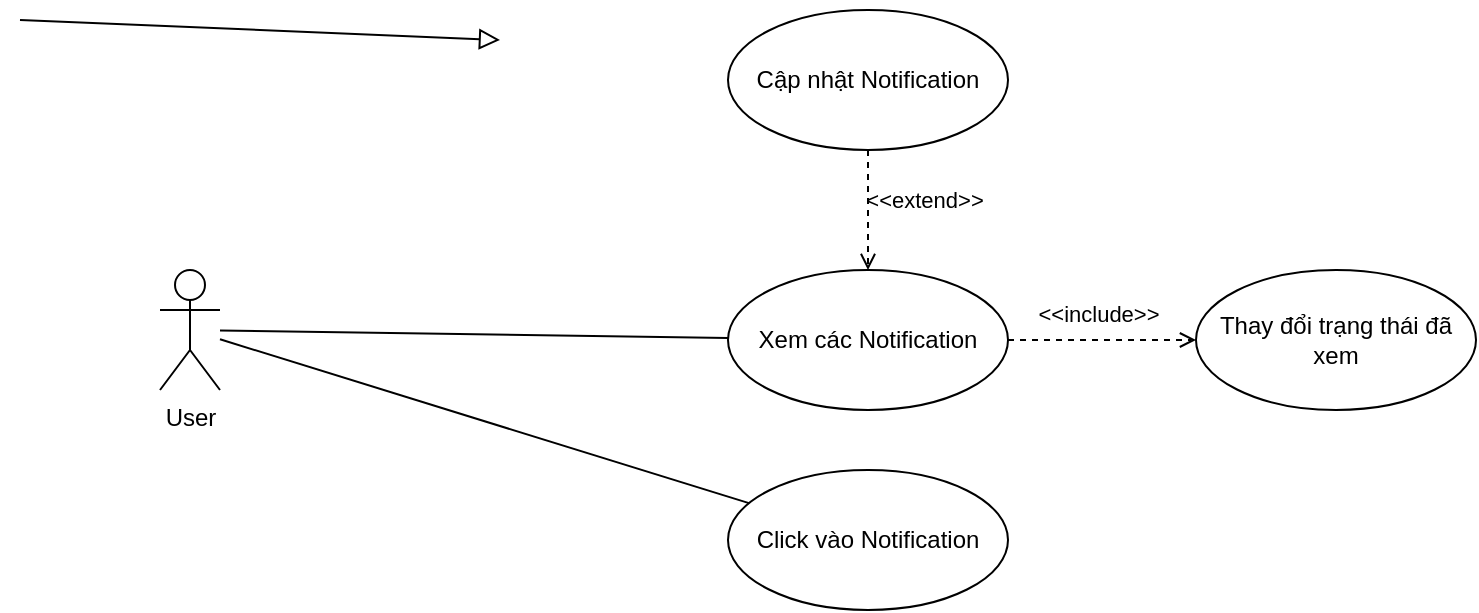 <mxfile version="24.0.6" type="device">
  <diagram name="Trang-1" id="aZgFJnuRZRh-k-zDKKGE">
    <mxGraphModel dx="1034" dy="446" grid="1" gridSize="10" guides="1" tooltips="1" connect="1" arrows="1" fold="1" page="1" pageScale="1" pageWidth="827" pageHeight="1169" math="0" shadow="0">
      <root>
        <mxCell id="0" />
        <mxCell id="1" parent="0" />
        <mxCell id="24yCK817Y9pXHCdPUFfq-1" value="User" style="shape=umlActor;verticalLabelPosition=bottom;verticalAlign=top;html=1;outlineConnect=0;" vertex="1" parent="1">
          <mxGeometry x="60" y="300" width="30" height="60" as="geometry" />
        </mxCell>
        <mxCell id="24yCK817Y9pXHCdPUFfq-2" value="Xem các Notification" style="ellipse;whiteSpace=wrap;html=1;" vertex="1" parent="1">
          <mxGeometry x="344" y="300" width="140" height="70" as="geometry" />
        </mxCell>
        <mxCell id="24yCK817Y9pXHCdPUFfq-3" value="Cập nhật Notification" style="ellipse;whiteSpace=wrap;html=1;" vertex="1" parent="1">
          <mxGeometry x="344" y="170" width="140" height="70" as="geometry" />
        </mxCell>
        <mxCell id="24yCK817Y9pXHCdPUFfq-4" value="Click vào Notification" style="ellipse;whiteSpace=wrap;html=1;" vertex="1" parent="1">
          <mxGeometry x="344" y="400" width="140" height="70" as="geometry" />
        </mxCell>
        <mxCell id="24yCK817Y9pXHCdPUFfq-6" value="" style="endArrow=none;html=1;rounded=0;" edge="1" parent="1" source="24yCK817Y9pXHCdPUFfq-1" target="24yCK817Y9pXHCdPUFfq-4">
          <mxGeometry width="50" height="50" relative="1" as="geometry">
            <mxPoint x="100" y="341" as="sourcePoint" />
            <mxPoint x="351" y="360" as="targetPoint" />
          </mxGeometry>
        </mxCell>
        <mxCell id="24yCK817Y9pXHCdPUFfq-7" value="" style="endArrow=none;html=1;rounded=0;" edge="1" parent="1" source="24yCK817Y9pXHCdPUFfq-1" target="24yCK817Y9pXHCdPUFfq-2">
          <mxGeometry width="50" height="50" relative="1" as="geometry">
            <mxPoint x="110" y="351" as="sourcePoint" />
            <mxPoint x="361" y="370" as="targetPoint" />
          </mxGeometry>
        </mxCell>
        <mxCell id="24yCK817Y9pXHCdPUFfq-27" value="" style="endArrow=block;html=1;rounded=0;align=center;verticalAlign=bottom;endFill=0;labelBackgroundColor=none;endSize=8;" edge="1" parent="1" source="24yCK817Y9pXHCdPUFfq-15">
          <mxGeometry relative="1" as="geometry">
            <mxPoint x="-10" y="175" as="sourcePoint" />
            <mxPoint x="230" y="185" as="targetPoint" />
          </mxGeometry>
        </mxCell>
        <mxCell id="24yCK817Y9pXHCdPUFfq-28" value="" style="resizable=0;html=1;align=center;verticalAlign=top;labelBackgroundColor=none;" connectable="0" vertex="1" parent="24yCK817Y9pXHCdPUFfq-27">
          <mxGeometry relative="1" as="geometry" />
        </mxCell>
        <mxCell id="24yCK817Y9pXHCdPUFfq-29" value="&amp;lt;&amp;lt;extend&amp;gt;&amp;gt;" style="html=1;verticalAlign=bottom;labelBackgroundColor=none;endArrow=open;endFill=0;dashed=1;rounded=0;" edge="1" parent="1" source="24yCK817Y9pXHCdPUFfq-3" target="24yCK817Y9pXHCdPUFfq-2">
          <mxGeometry x="0.12" y="28" width="160" relative="1" as="geometry">
            <mxPoint x="567" y="418" as="sourcePoint" />
            <mxPoint x="463" y="462" as="targetPoint" />
            <mxPoint as="offset" />
          </mxGeometry>
        </mxCell>
        <mxCell id="24yCK817Y9pXHCdPUFfq-30" value="Thay đổi trạng thái đã xem" style="ellipse;whiteSpace=wrap;html=1;" vertex="1" parent="1">
          <mxGeometry x="578" y="300" width="140" height="70" as="geometry" />
        </mxCell>
        <mxCell id="24yCK817Y9pXHCdPUFfq-31" value="&amp;lt;&amp;lt;include&amp;gt;&amp;gt;" style="html=1;verticalAlign=bottom;labelBackgroundColor=none;endArrow=open;endFill=0;dashed=1;rounded=0;" edge="1" parent="1" target="24yCK817Y9pXHCdPUFfq-30" source="24yCK817Y9pXHCdPUFfq-2">
          <mxGeometry x="-0.04" y="4" width="160" relative="1" as="geometry">
            <mxPoint x="484" y="314" as="sourcePoint" />
            <mxPoint x="579" y="187.5" as="targetPoint" />
            <mxPoint as="offset" />
          </mxGeometry>
        </mxCell>
      </root>
    </mxGraphModel>
  </diagram>
</mxfile>
